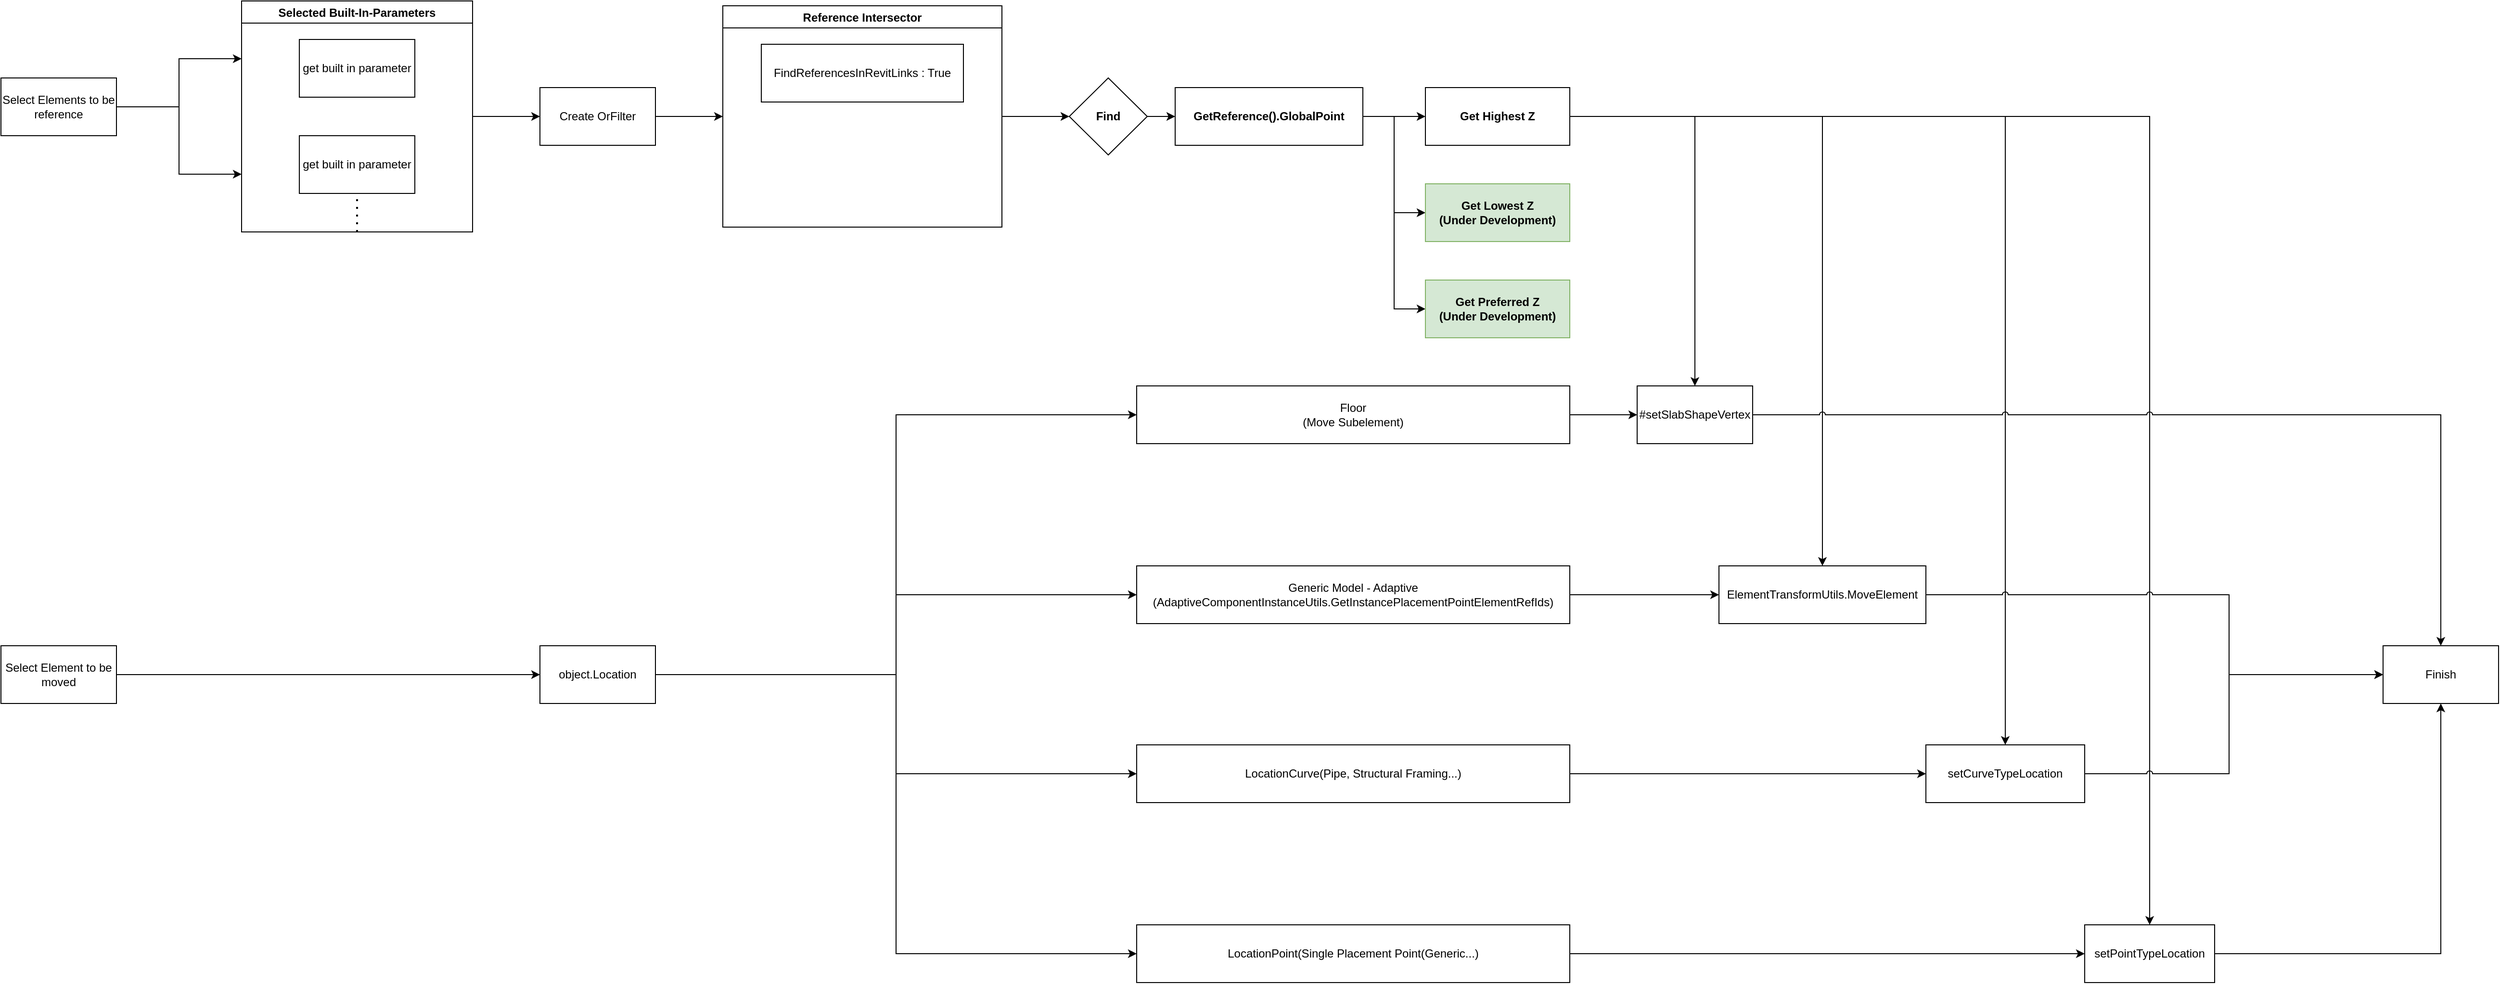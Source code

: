<mxfile>
    <diagram id="QwqMATYTbQNphsK03qQ8" name="Page-1">
        <mxGraphModel dx="598" dy="1190" grid="1" gridSize="10" guides="1" tooltips="1" connect="1" arrows="1" fold="1" page="0" pageScale="1" pageWidth="1654" pageHeight="1169" math="0" shadow="0">
            <root>
                <mxCell id="0"/>
                <mxCell id="1" parent="0"/>
                <mxCell id="0lFgRPR0kxqmGjOikTGo-10" style="edgeStyle=orthogonalEdgeStyle;rounded=0;orthogonalLoop=1;jettySize=auto;html=1;entryX=0;entryY=0.25;entryDx=0;entryDy=0;" parent="1" source="0lFgRPR0kxqmGjOikTGo-1" target="0lFgRPR0kxqmGjOikTGo-16" edge="1">
                    <mxGeometry relative="1" as="geometry">
                        <mxPoint x="400" y="-90" as="targetPoint"/>
                    </mxGeometry>
                </mxCell>
                <mxCell id="0lFgRPR0kxqmGjOikTGo-11" style="edgeStyle=orthogonalEdgeStyle;rounded=0;orthogonalLoop=1;jettySize=auto;html=1;exitX=1;exitY=0.5;exitDx=0;exitDy=0;entryX=0;entryY=0.75;entryDx=0;entryDy=0;" parent="1" source="0lFgRPR0kxqmGjOikTGo-1" target="0lFgRPR0kxqmGjOikTGo-16" edge="1">
                    <mxGeometry relative="1" as="geometry">
                        <mxPoint x="410" y="100" as="targetPoint"/>
                    </mxGeometry>
                </mxCell>
                <mxCell id="0lFgRPR0kxqmGjOikTGo-1" value="Select Elements to be reference" style="rounded=0;whiteSpace=wrap;html=1;" parent="1" vertex="1">
                    <mxGeometry x="250" y="-30" width="120" height="60" as="geometry"/>
                </mxCell>
                <mxCell id="0lFgRPR0kxqmGjOikTGo-36" value="" style="edgeStyle=orthogonalEdgeStyle;rounded=0;orthogonalLoop=1;jettySize=auto;html=1;" parent="1" source="0lFgRPR0kxqmGjOikTGo-2" target="0lFgRPR0kxqmGjOikTGo-35" edge="1">
                    <mxGeometry relative="1" as="geometry"/>
                </mxCell>
                <mxCell id="0lFgRPR0kxqmGjOikTGo-2" value="Select Element to be moved" style="rounded=0;whiteSpace=wrap;html=1;" parent="1" vertex="1">
                    <mxGeometry x="250" y="560" width="120" height="60" as="geometry"/>
                </mxCell>
                <mxCell id="0lFgRPR0kxqmGjOikTGo-20" style="edgeStyle=orthogonalEdgeStyle;rounded=0;orthogonalLoop=1;jettySize=auto;html=1;entryX=0;entryY=0.5;entryDx=0;entryDy=0;" parent="1" source="0lFgRPR0kxqmGjOikTGo-8" target="0lFgRPR0kxqmGjOikTGo-18" edge="1">
                    <mxGeometry relative="1" as="geometry"/>
                </mxCell>
                <mxCell id="0lFgRPR0kxqmGjOikTGo-8" value="Create OrFilter" style="rounded=0;whiteSpace=wrap;html=1;" parent="1" vertex="1">
                    <mxGeometry x="810" y="-20" width="120" height="60" as="geometry"/>
                </mxCell>
                <mxCell id="0lFgRPR0kxqmGjOikTGo-17" style="edgeStyle=orthogonalEdgeStyle;rounded=0;orthogonalLoop=1;jettySize=auto;html=1;entryX=0;entryY=0.5;entryDx=0;entryDy=0;" parent="1" source="0lFgRPR0kxqmGjOikTGo-16" target="0lFgRPR0kxqmGjOikTGo-8" edge="1">
                    <mxGeometry relative="1" as="geometry"/>
                </mxCell>
                <mxCell id="0lFgRPR0kxqmGjOikTGo-16" value="Selected Built-In-Parameters" style="swimlane;" parent="1" vertex="1">
                    <mxGeometry x="500" y="-110" width="240" height="240" as="geometry"/>
                </mxCell>
                <mxCell id="0lFgRPR0kxqmGjOikTGo-7" value="get built in parameter" style="rounded=0;whiteSpace=wrap;html=1;" parent="0lFgRPR0kxqmGjOikTGo-16" vertex="1">
                    <mxGeometry x="60" y="40" width="120" height="60" as="geometry"/>
                </mxCell>
                <mxCell id="0lFgRPR0kxqmGjOikTGo-3" value="get built in parameter" style="rounded=0;whiteSpace=wrap;html=1;" parent="0lFgRPR0kxqmGjOikTGo-16" vertex="1">
                    <mxGeometry x="60" y="140" width="120" height="60" as="geometry"/>
                </mxCell>
                <mxCell id="0lFgRPR0kxqmGjOikTGo-12" value="" style="endArrow=none;dashed=1;html=1;dashPattern=1 3;strokeWidth=2;rounded=0;entryX=0.5;entryY=1;entryDx=0;entryDy=0;exitX=0.5;exitY=1;exitDx=0;exitDy=0;" parent="0lFgRPR0kxqmGjOikTGo-16" source="0lFgRPR0kxqmGjOikTGo-16" target="0lFgRPR0kxqmGjOikTGo-3" edge="1">
                    <mxGeometry width="50" height="50" relative="1" as="geometry">
                        <mxPoint x="120" y="310" as="sourcePoint"/>
                        <mxPoint x="140" y="270" as="targetPoint"/>
                    </mxGeometry>
                </mxCell>
                <mxCell id="0lFgRPR0kxqmGjOikTGo-22" value="" style="edgeStyle=orthogonalEdgeStyle;rounded=0;orthogonalLoop=1;jettySize=auto;html=1;" parent="1" source="0lFgRPR0kxqmGjOikTGo-18" target="0lFgRPR0kxqmGjOikTGo-21" edge="1">
                    <mxGeometry relative="1" as="geometry"/>
                </mxCell>
                <mxCell id="0lFgRPR0kxqmGjOikTGo-18" value="Reference Intersector" style="swimlane;" parent="1" vertex="1">
                    <mxGeometry x="1000" y="-105" width="290" height="230" as="geometry"/>
                </mxCell>
                <mxCell id="0lFgRPR0kxqmGjOikTGo-19" value="FindReferencesInRevitLinks : True" style="rounded=0;whiteSpace=wrap;html=1;" parent="0lFgRPR0kxqmGjOikTGo-18" vertex="1">
                    <mxGeometry x="40" y="40" width="210" height="60" as="geometry"/>
                </mxCell>
                <mxCell id="0lFgRPR0kxqmGjOikTGo-24" value="" style="edgeStyle=orthogonalEdgeStyle;rounded=0;orthogonalLoop=1;jettySize=auto;html=1;" parent="1" source="0lFgRPR0kxqmGjOikTGo-21" target="0lFgRPR0kxqmGjOikTGo-23" edge="1">
                    <mxGeometry relative="1" as="geometry"/>
                </mxCell>
                <mxCell id="0lFgRPR0kxqmGjOikTGo-21" value="Find" style="rhombus;whiteSpace=wrap;html=1;fontStyle=1;startSize=23;" parent="1" vertex="1">
                    <mxGeometry x="1360" y="-30" width="81" height="80" as="geometry"/>
                </mxCell>
                <mxCell id="0lFgRPR0kxqmGjOikTGo-29" value="" style="edgeStyle=orthogonalEdgeStyle;rounded=0;orthogonalLoop=1;jettySize=auto;html=1;" parent="1" source="0lFgRPR0kxqmGjOikTGo-23" target="0lFgRPR0kxqmGjOikTGo-28" edge="1">
                    <mxGeometry relative="1" as="geometry"/>
                </mxCell>
                <mxCell id="0lFgRPR0kxqmGjOikTGo-31" style="edgeStyle=orthogonalEdgeStyle;rounded=0;orthogonalLoop=1;jettySize=auto;html=1;entryX=0;entryY=0.5;entryDx=0;entryDy=0;" parent="1" source="0lFgRPR0kxqmGjOikTGo-23" target="0lFgRPR0kxqmGjOikTGo-30" edge="1">
                    <mxGeometry relative="1" as="geometry"/>
                </mxCell>
                <mxCell id="0lFgRPR0kxqmGjOikTGo-33" style="edgeStyle=orthogonalEdgeStyle;rounded=0;orthogonalLoop=1;jettySize=auto;html=1;exitX=1;exitY=0.5;exitDx=0;exitDy=0;entryX=0;entryY=0.5;entryDx=0;entryDy=0;" parent="1" source="0lFgRPR0kxqmGjOikTGo-23" target="0lFgRPR0kxqmGjOikTGo-32" edge="1">
                    <mxGeometry relative="1" as="geometry"/>
                </mxCell>
                <mxCell id="0lFgRPR0kxqmGjOikTGo-23" value="GetReference().GlobalPoint" style="whiteSpace=wrap;html=1;fontStyle=1;startSize=23;" parent="1" vertex="1">
                    <mxGeometry x="1470" y="-20" width="195" height="60" as="geometry"/>
                </mxCell>
                <mxCell id="dl8wufPjnx5KJZaGX9wS-3" style="edgeStyle=orthogonalEdgeStyle;rounded=0;orthogonalLoop=1;jettySize=auto;html=1;exitX=1;exitY=0.5;exitDx=0;exitDy=0;entryX=0.5;entryY=0;entryDx=0;entryDy=0;" parent="1" source="0lFgRPR0kxqmGjOikTGo-28" target="dl8wufPjnx5KJZaGX9wS-1" edge="1">
                    <mxGeometry relative="1" as="geometry"/>
                </mxCell>
                <mxCell id="dl8wufPjnx5KJZaGX9wS-8" style="edgeStyle=orthogonalEdgeStyle;rounded=0;orthogonalLoop=1;jettySize=auto;html=1;jumpStyle=arc;entryX=0.5;entryY=0;entryDx=0;entryDy=0;" parent="1" source="0lFgRPR0kxqmGjOikTGo-28" target="dl8wufPjnx5KJZaGX9wS-6" edge="1">
                    <mxGeometry relative="1" as="geometry">
                        <mxPoint x="2350" y="280" as="targetPoint"/>
                    </mxGeometry>
                </mxCell>
                <mxCell id="dl8wufPjnx5KJZaGX9wS-12" style="edgeStyle=orthogonalEdgeStyle;rounded=0;jumpStyle=arc;orthogonalLoop=1;jettySize=auto;html=1;entryX=0.5;entryY=0;entryDx=0;entryDy=0;" parent="1" source="0lFgRPR0kxqmGjOikTGo-28" target="dl8wufPjnx5KJZaGX9wS-10" edge="1">
                    <mxGeometry relative="1" as="geometry"/>
                </mxCell>
                <mxCell id="dl8wufPjnx5KJZaGX9wS-17" style="edgeStyle=orthogonalEdgeStyle;rounded=0;jumpStyle=arc;orthogonalLoop=1;jettySize=auto;html=1;" parent="1" source="0lFgRPR0kxqmGjOikTGo-28" target="dl8wufPjnx5KJZaGX9wS-13" edge="1">
                    <mxGeometry relative="1" as="geometry"/>
                </mxCell>
                <mxCell id="0lFgRPR0kxqmGjOikTGo-28" value="Get Highest Z" style="whiteSpace=wrap;html=1;fontStyle=1;startSize=23;" parent="1" vertex="1">
                    <mxGeometry x="1730" y="-20" width="150" height="60" as="geometry"/>
                </mxCell>
                <mxCell id="0lFgRPR0kxqmGjOikTGo-30" value="Get Lowest Z&lt;br&gt;(Under Development)" style="whiteSpace=wrap;html=1;fontStyle=1;startSize=23;fillColor=#d5e8d4;strokeColor=#82b366;" parent="1" vertex="1">
                    <mxGeometry x="1730" y="80" width="150" height="60" as="geometry"/>
                </mxCell>
                <mxCell id="0lFgRPR0kxqmGjOikTGo-32" value="Get Preferred Z&lt;br&gt;(Under Development)" style="whiteSpace=wrap;html=1;fontStyle=1;startSize=23;fillColor=#d5e8d4;strokeColor=#82b366;" parent="1" vertex="1">
                    <mxGeometry x="1730" y="180" width="150" height="60" as="geometry"/>
                </mxCell>
                <mxCell id="0lFgRPR0kxqmGjOikTGo-38" value="" style="edgeStyle=orthogonalEdgeStyle;rounded=0;orthogonalLoop=1;jettySize=auto;html=1;entryX=0;entryY=0.5;entryDx=0;entryDy=0;" parent="1" source="0lFgRPR0kxqmGjOikTGo-35" target="0lFgRPR0kxqmGjOikTGo-37" edge="1">
                    <mxGeometry relative="1" as="geometry"/>
                </mxCell>
                <mxCell id="0lFgRPR0kxqmGjOikTGo-40" value="" style="edgeStyle=orthogonalEdgeStyle;rounded=0;orthogonalLoop=1;jettySize=auto;html=1;entryX=0;entryY=0.5;entryDx=0;entryDy=0;" parent="1" source="0lFgRPR0kxqmGjOikTGo-35" target="0lFgRPR0kxqmGjOikTGo-39" edge="1">
                    <mxGeometry relative="1" as="geometry"/>
                </mxCell>
                <mxCell id="0lFgRPR0kxqmGjOikTGo-43" value="" style="edgeStyle=orthogonalEdgeStyle;rounded=0;orthogonalLoop=1;jettySize=auto;html=1;entryX=0;entryY=0.5;entryDx=0;entryDy=0;" parent="1" source="0lFgRPR0kxqmGjOikTGo-35" target="0lFgRPR0kxqmGjOikTGo-42" edge="1">
                    <mxGeometry relative="1" as="geometry"/>
                </mxCell>
                <mxCell id="0lFgRPR0kxqmGjOikTGo-49" value="" style="edgeStyle=orthogonalEdgeStyle;rounded=0;orthogonalLoop=1;jettySize=auto;html=1;entryX=0;entryY=0.5;entryDx=0;entryDy=0;" parent="1" source="0lFgRPR0kxqmGjOikTGo-35" target="0lFgRPR0kxqmGjOikTGo-48" edge="1">
                    <mxGeometry relative="1" as="geometry"/>
                </mxCell>
                <mxCell id="0lFgRPR0kxqmGjOikTGo-35" value="object.Location" style="rounded=0;whiteSpace=wrap;html=1;" parent="1" vertex="1">
                    <mxGeometry x="810" y="560" width="120" height="60" as="geometry"/>
                </mxCell>
                <mxCell id="dl8wufPjnx5KJZaGX9wS-14" value="" style="edgeStyle=orthogonalEdgeStyle;rounded=0;jumpStyle=arc;orthogonalLoop=1;jettySize=auto;html=1;" parent="1" source="0lFgRPR0kxqmGjOikTGo-37" target="dl8wufPjnx5KJZaGX9wS-13" edge="1">
                    <mxGeometry relative="1" as="geometry"/>
                </mxCell>
                <mxCell id="0lFgRPR0kxqmGjOikTGo-37" value="LocationPoint(Single Placement Point(Generic...)" style="rounded=0;whiteSpace=wrap;html=1;" parent="1" vertex="1">
                    <mxGeometry x="1430" y="850" width="450" height="60" as="geometry"/>
                </mxCell>
                <mxCell id="dl8wufPjnx5KJZaGX9wS-7" value="" style="edgeStyle=orthogonalEdgeStyle;rounded=0;orthogonalLoop=1;jettySize=auto;html=1;" parent="1" source="0lFgRPR0kxqmGjOikTGo-39" target="dl8wufPjnx5KJZaGX9wS-6" edge="1">
                    <mxGeometry relative="1" as="geometry"/>
                </mxCell>
                <mxCell id="0lFgRPR0kxqmGjOikTGo-39" value="Generic Model - Adaptive&lt;br&gt;(AdaptiveComponentInstanceUtils.GetInstancePlacementPointElementRefIds)" style="rounded=0;whiteSpace=wrap;html=1;" parent="1" vertex="1">
                    <mxGeometry x="1430" y="477" width="450" height="60" as="geometry"/>
                </mxCell>
                <mxCell id="dl8wufPjnx5KJZaGX9wS-11" value="" style="edgeStyle=orthogonalEdgeStyle;rounded=0;jumpStyle=arc;orthogonalLoop=1;jettySize=auto;html=1;" parent="1" source="0lFgRPR0kxqmGjOikTGo-42" target="dl8wufPjnx5KJZaGX9wS-10" edge="1">
                    <mxGeometry relative="1" as="geometry"/>
                </mxCell>
                <mxCell id="0lFgRPR0kxqmGjOikTGo-42" value="LocationCurve(Pipe, Structural Framing...)" style="rounded=0;whiteSpace=wrap;html=1;" parent="1" vertex="1">
                    <mxGeometry x="1430" y="663" width="450" height="60" as="geometry"/>
                </mxCell>
                <mxCell id="dl8wufPjnx5KJZaGX9wS-2" value="" style="edgeStyle=orthogonalEdgeStyle;rounded=0;orthogonalLoop=1;jettySize=auto;html=1;" parent="1" source="0lFgRPR0kxqmGjOikTGo-48" target="dl8wufPjnx5KJZaGX9wS-1" edge="1">
                    <mxGeometry relative="1" as="geometry"/>
                </mxCell>
                <mxCell id="0lFgRPR0kxqmGjOikTGo-48" value="Floor&lt;br&gt;(Move Subelement)" style="whiteSpace=wrap;html=1;rounded=0;" parent="1" vertex="1">
                    <mxGeometry x="1430" y="290" width="450" height="60" as="geometry"/>
                </mxCell>
                <mxCell id="dl8wufPjnx5KJZaGX9wS-5" value="" style="edgeStyle=orthogonalEdgeStyle;rounded=0;orthogonalLoop=1;jettySize=auto;html=1;jumpStyle=arc;" parent="1" source="dl8wufPjnx5KJZaGX9wS-1" target="dl8wufPjnx5KJZaGX9wS-4" edge="1">
                    <mxGeometry relative="1" as="geometry"/>
                </mxCell>
                <mxCell id="dl8wufPjnx5KJZaGX9wS-1" value="#setSlabShapeVertex" style="whiteSpace=wrap;html=1;rounded=0;" parent="1" vertex="1">
                    <mxGeometry x="1950" y="290" width="120" height="60" as="geometry"/>
                </mxCell>
                <mxCell id="dl8wufPjnx5KJZaGX9wS-4" value="Finish" style="whiteSpace=wrap;html=1;rounded=0;" parent="1" vertex="1">
                    <mxGeometry x="2725" y="560" width="120" height="60" as="geometry"/>
                </mxCell>
                <mxCell id="dl8wufPjnx5KJZaGX9wS-9" style="edgeStyle=orthogonalEdgeStyle;rounded=0;jumpStyle=arc;orthogonalLoop=1;jettySize=auto;html=1;entryX=0;entryY=0.5;entryDx=0;entryDy=0;" parent="1" source="dl8wufPjnx5KJZaGX9wS-6" target="dl8wufPjnx5KJZaGX9wS-4" edge="1">
                    <mxGeometry relative="1" as="geometry">
                        <Array as="points">
                            <mxPoint x="2565" y="507"/>
                            <mxPoint x="2565" y="590"/>
                        </Array>
                    </mxGeometry>
                </mxCell>
                <mxCell id="dl8wufPjnx5KJZaGX9wS-6" value="ElementTransformUtils.MoveElement" style="whiteSpace=wrap;html=1;rounded=0;" parent="1" vertex="1">
                    <mxGeometry x="2035" y="477" width="215" height="60" as="geometry"/>
                </mxCell>
                <mxCell id="dl8wufPjnx5KJZaGX9wS-15" style="edgeStyle=orthogonalEdgeStyle;rounded=0;jumpStyle=arc;orthogonalLoop=1;jettySize=auto;html=1;entryX=0;entryY=0.5;entryDx=0;entryDy=0;" parent="1" source="dl8wufPjnx5KJZaGX9wS-10" target="dl8wufPjnx5KJZaGX9wS-4" edge="1">
                    <mxGeometry relative="1" as="geometry">
                        <Array as="points">
                            <mxPoint x="2565" y="693"/>
                            <mxPoint x="2565" y="590"/>
                        </Array>
                    </mxGeometry>
                </mxCell>
                <mxCell id="dl8wufPjnx5KJZaGX9wS-10" value="setCurveTypeLocation" style="whiteSpace=wrap;html=1;rounded=0;" parent="1" vertex="1">
                    <mxGeometry x="2250" y="663" width="165" height="60" as="geometry"/>
                </mxCell>
                <mxCell id="dl8wufPjnx5KJZaGX9wS-16" style="edgeStyle=orthogonalEdgeStyle;rounded=0;jumpStyle=arc;orthogonalLoop=1;jettySize=auto;html=1;entryX=0.5;entryY=1;entryDx=0;entryDy=0;" parent="1" source="dl8wufPjnx5KJZaGX9wS-13" target="dl8wufPjnx5KJZaGX9wS-4" edge="1">
                    <mxGeometry relative="1" as="geometry"/>
                </mxCell>
                <mxCell id="dl8wufPjnx5KJZaGX9wS-13" value="setPointTypeLocation" style="whiteSpace=wrap;html=1;rounded=0;" parent="1" vertex="1">
                    <mxGeometry x="2415" y="850" width="135" height="60" as="geometry"/>
                </mxCell>
            </root>
        </mxGraphModel>
    </diagram>
</mxfile>